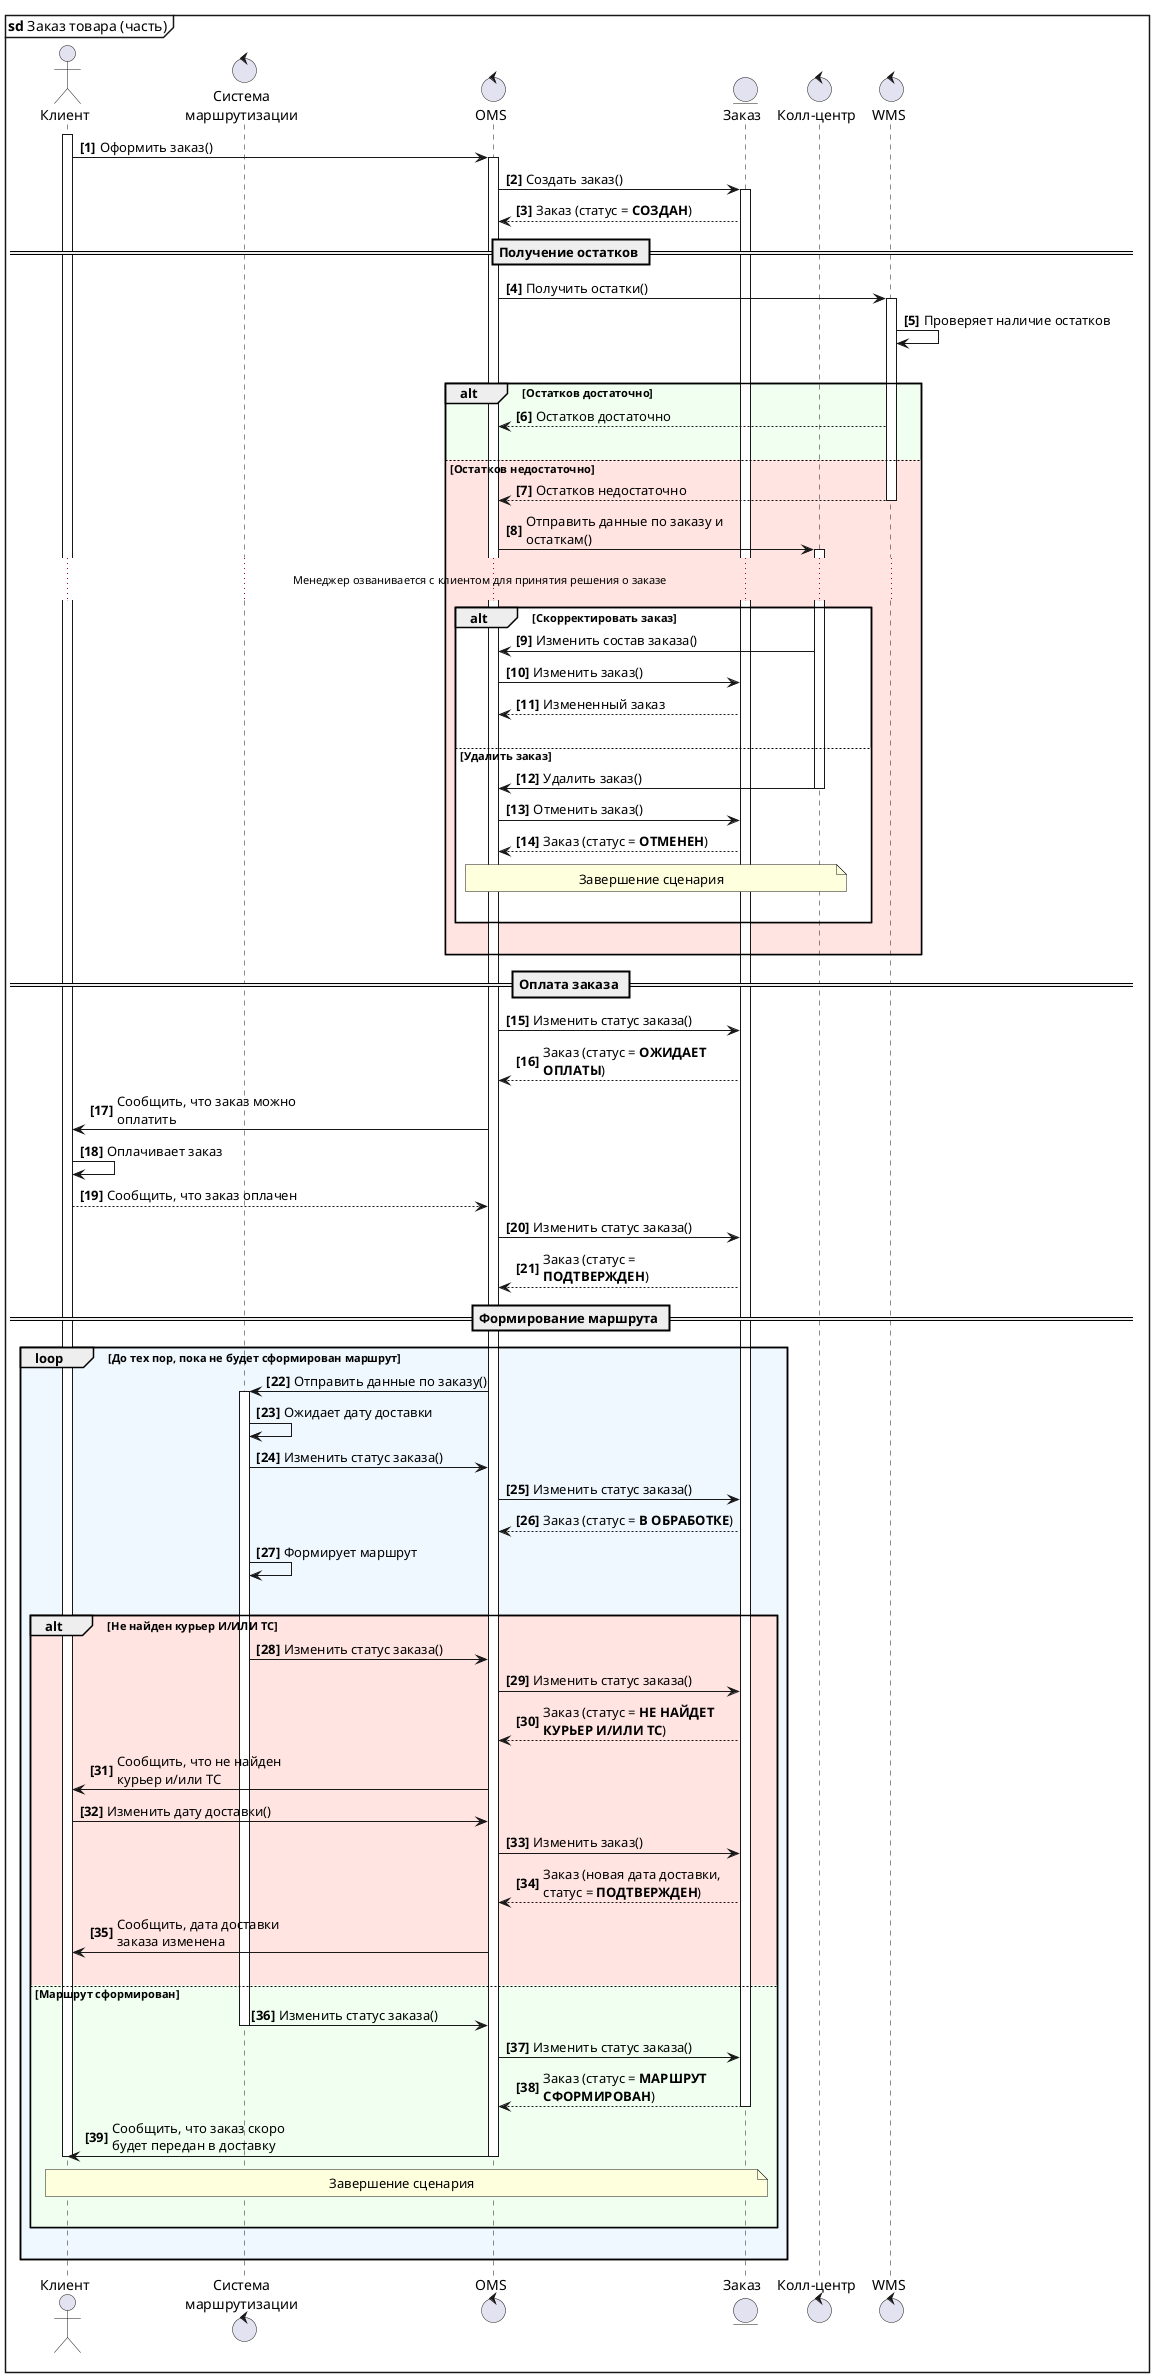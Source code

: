 @startuml
skinparam maxMessageSize 200
autonumber "<b>[##]"
mainframe **sd** Заказ товара (часть)

actor Клиент as client
control "Система\nмаршрутизации" as route
control OMS as oms
entity Заказ as order
control "Колл-центр" as call
control WMS as wms

client++
client -> oms++ : Оформить заказ()

oms -> order++ : Создать заказ()
order --> oms : Заказ (статус = **СОЗДАН**)

== Получение остатков ==

oms -> wms++ : Получить остатки()
wms -> wms : Проверяет наличие остатков
|||
alt #HoneyDew Остатков достаточно
    wms --> oms : Остатков достаточно
    |||
else #MistyRose Остатков недостаточно
    wms --> oms-- : Остатков недостаточно
    oms -> call++ : Отправить данные по заказу и остаткам()
    ...Менеджер озванивается с клиентом для принятия решения о заказе...
    alt #white Скорректировать заказ
        call -> oms : Изменить состав заказа()
        oms -> order : Изменить заказ()
        order --> oms : Измененный заказ
    |||
    else #white Удалить заказ
        call -> oms-- : Удалить заказ()
        oms -> order : Отменить заказ()
        order --> oms : Заказ (статус = **ОТМЕНЕН**)
        note over oms, call : Завершение сценария
        |||
    end
    |||
end

== Оплата заказа ==

oms -> order : Изменить статус заказа()
order --> oms : Заказ (статус = **ОЖИДАЕТ ОПЛАТЫ**)
oms -> client : Сообщить, что заказ можно оплатить
client -> client : Оплачивает заказ
client --> oms : Сообщить, что заказ оплачен
oms -> order : Изменить статус заказа()
order --> oms : Заказ (статус = **ПОДТВЕРЖДЕН**)

== Формирование маршрута ==
loop #aliceblue До тех пор, пока не будет сформирован маршрут
oms -> route++ : Отправить данные по заказу()
route -> route : Ожидает дату доставки
route -> oms : Изменить статус заказа()
oms -> order : Изменить статус заказа()
order --> oms : Заказ (статус = **В ОБРАБОТКЕ**)
route -> route : Формирует маршрут
|||
alt #MistyRose Не найден курьер И/ИЛИ ТС
    route -> oms : Изменить статус заказа()
    oms -> order : Изменить статус заказа()
    order --> oms : Заказ (статус = **НЕ НАЙДЕТ КУРЬЕР И/ИЛИ ТС**)
    oms -> client : Сообщить, что не найден курьер и/или ТС
    client -> oms : Изменить дату доставки()
    oms -> order : Изменить заказ()
    order --> oms : Заказ (новая дата доставки, статус = **ПОДТВЕРЖДЕН**)
    oms -> client : Сообщить, дата доставки заказа изменена
|||
else #HoneyDew Маршрут сформирован
    route -> oms-- : Изменить статус заказа()
    oms -> order : Изменить статус заказа()
    order --> oms-- : Заказ (статус = **МАРШРУТ СФОРМИРОВАН**)
    oms -> client-- : Сообщить, что заказ скоро будет передан в доставку
    client--
    note over client, order: Завершение сценария
    |||
end
|||
end
@enduml
